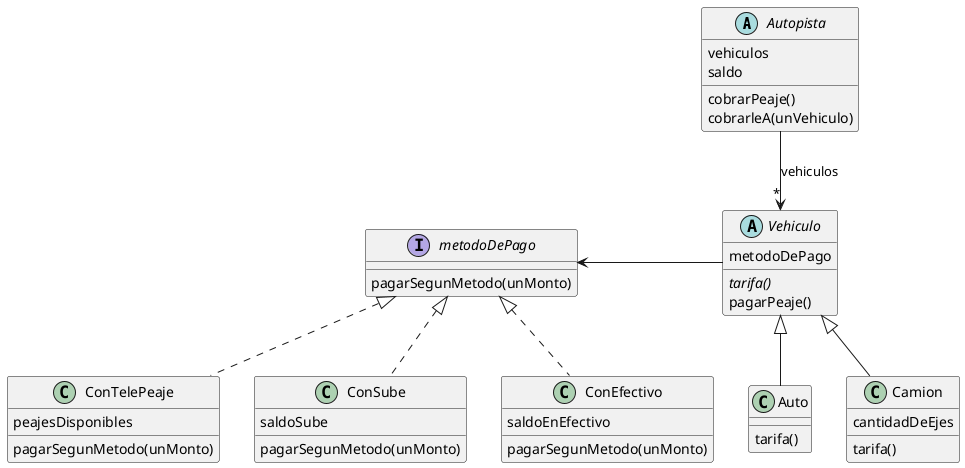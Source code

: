 @startuml diagrama

abstract Class Autopista {
    vehiculos 
    saldo

    cobrarPeaje()
    cobrarleA(unVehiculo)
}

abstract Class Vehiculo {
    metodoDePago

    {abstract} tarifa()
    pagarPeaje()
}

Class Auto extends Vehiculo {
    tarifa()
}

Class Camion extends Vehiculo {
    cantidadDeEjes

    tarifa()
}

Class ConTelePeaje {
    peajesDisponibles

    pagarSegunMetodo(unMonto)
}

Class ConSube {
    saldoSube

    pagarSegunMetodo(unMonto)
}

Class ConEfectivo {
    saldoEnEfectivo

    pagarSegunMetodo(unMonto)
}

interface metodoDePago {
    pagarSegunMetodo(unMonto)
}

Autopista --> "*" Vehiculo : vehiculos
Vehiculo -l-> metodoDePago
ConTelePeaje .u.|> metodoDePago
ConSube .u.|> metodoDePago
ConEfectivo .u.|> metodoDePago



@enduml